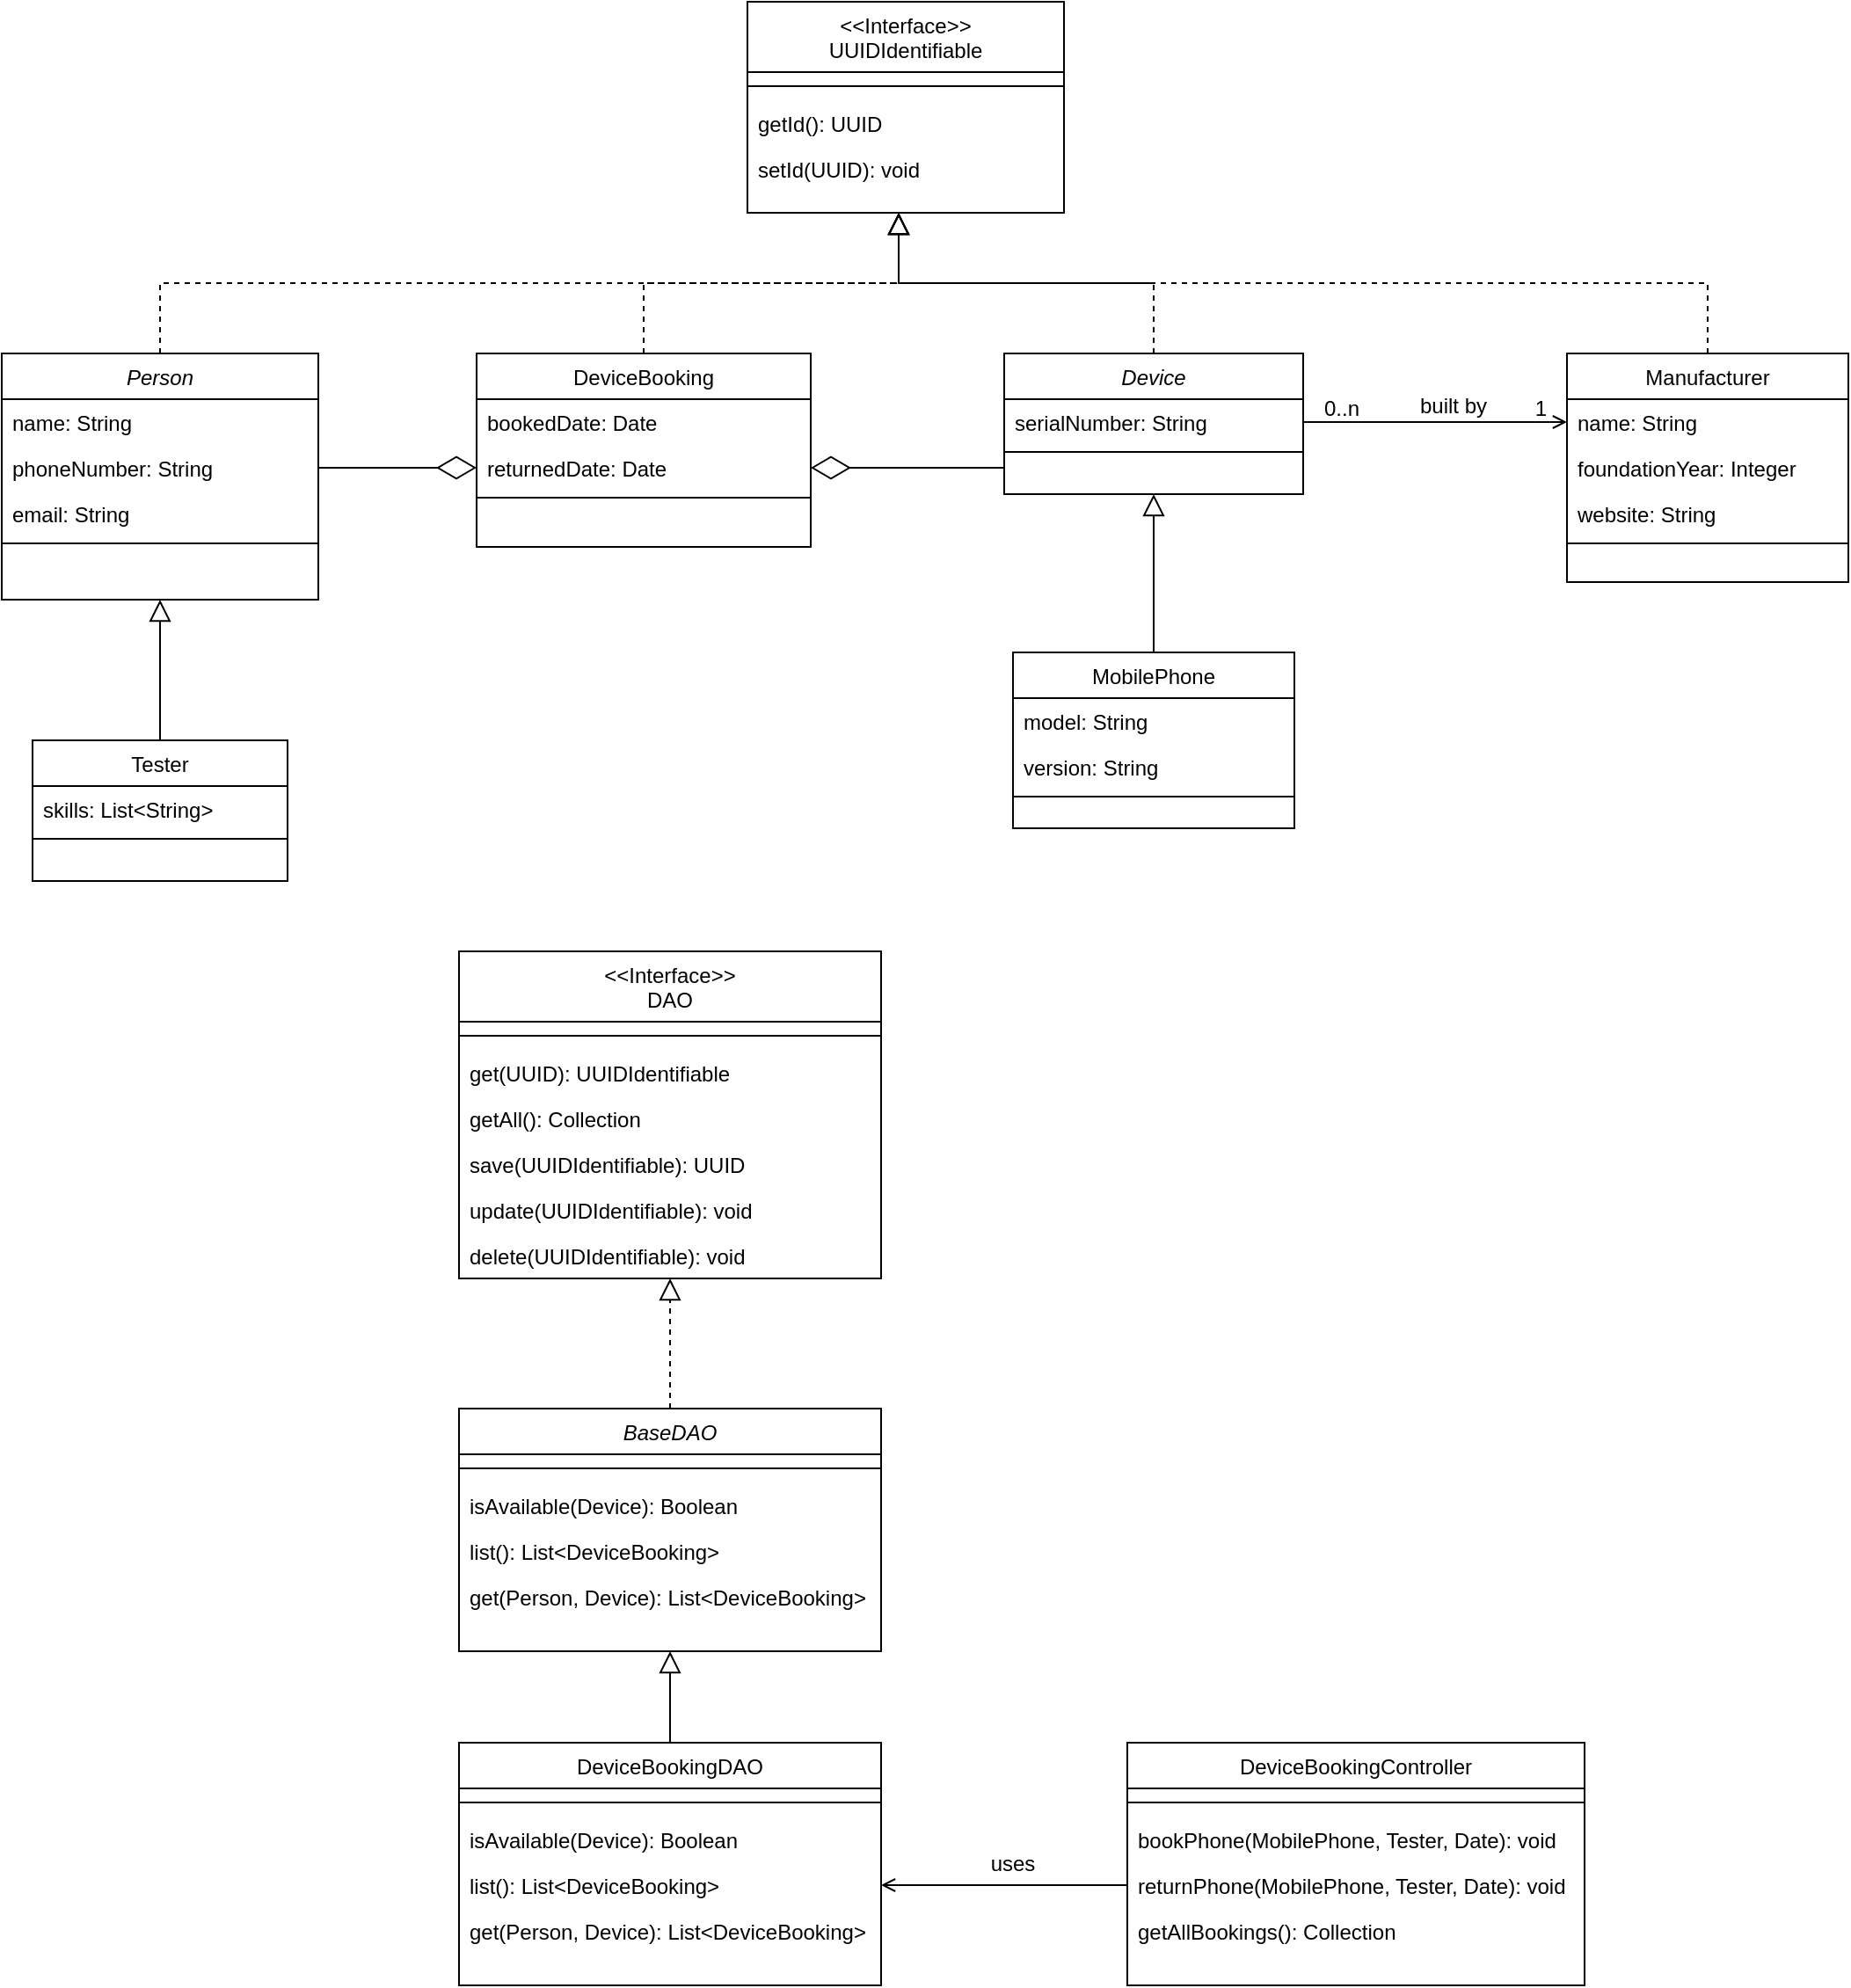 <mxfile version="21.1.1" type="device" pages="2">
  <diagram id="C5RBs43oDa-KdzZeNtuy" name="Class_Diagram">
    <mxGraphModel dx="2261" dy="1870" grid="1" gridSize="10" guides="1" tooltips="1" connect="1" arrows="1" fold="1" page="1" pageScale="1" pageWidth="827" pageHeight="1169" math="0" shadow="0">
      <root>
        <mxCell id="WIyWlLk6GJQsqaUBKTNV-0" />
        <mxCell id="WIyWlLk6GJQsqaUBKTNV-1" parent="WIyWlLk6GJQsqaUBKTNV-0" />
        <mxCell id="h2BbcWW6j0tYZHY_Klbc-6" value="Person" style="swimlane;fontStyle=2;align=center;verticalAlign=top;childLayout=stackLayout;horizontal=1;startSize=26;horizontalStack=0;resizeParent=1;resizeLast=0;collapsible=1;marginBottom=0;rounded=0;shadow=0;strokeWidth=1;" parent="WIyWlLk6GJQsqaUBKTNV-1" vertex="1">
          <mxGeometry x="-100" y="70" width="180" height="140" as="geometry">
            <mxRectangle x="230" y="140" width="160" height="26" as="alternateBounds" />
          </mxGeometry>
        </mxCell>
        <mxCell id="h2BbcWW6j0tYZHY_Klbc-7" value="name: String" style="text;align=left;verticalAlign=top;spacingLeft=4;spacingRight=4;overflow=hidden;rotatable=0;points=[[0,0.5],[1,0.5]];portConstraint=eastwest;fontStyle=0" parent="h2BbcWW6j0tYZHY_Klbc-6" vertex="1">
          <mxGeometry y="26" width="180" height="26" as="geometry" />
        </mxCell>
        <mxCell id="h2BbcWW6j0tYZHY_Klbc-8" value="phoneNumber: String" style="text;align=left;verticalAlign=top;spacingLeft=4;spacingRight=4;overflow=hidden;rotatable=0;points=[[0,0.5],[1,0.5]];portConstraint=eastwest;rounded=0;shadow=0;html=0;" parent="h2BbcWW6j0tYZHY_Klbc-6" vertex="1">
          <mxGeometry y="52" width="180" height="26" as="geometry" />
        </mxCell>
        <mxCell id="h2BbcWW6j0tYZHY_Klbc-9" value="email: String" style="text;align=left;verticalAlign=top;spacingLeft=4;spacingRight=4;overflow=hidden;rotatable=0;points=[[0,0.5],[1,0.5]];portConstraint=eastwest;rounded=0;shadow=0;html=0;" parent="h2BbcWW6j0tYZHY_Klbc-6" vertex="1">
          <mxGeometry y="78" width="180" height="26" as="geometry" />
        </mxCell>
        <mxCell id="h2BbcWW6j0tYZHY_Klbc-10" value="" style="line;html=1;strokeWidth=1;align=left;verticalAlign=middle;spacingTop=-1;spacingLeft=3;spacingRight=3;rotatable=0;labelPosition=right;points=[];portConstraint=eastwest;" parent="h2BbcWW6j0tYZHY_Klbc-6" vertex="1">
          <mxGeometry y="104" width="180" height="8" as="geometry" />
        </mxCell>
        <mxCell id="h2BbcWW6j0tYZHY_Klbc-12" value="Tester" style="swimlane;fontStyle=0;align=center;verticalAlign=top;childLayout=stackLayout;horizontal=1;startSize=26;horizontalStack=0;resizeParent=1;resizeLast=0;collapsible=1;marginBottom=0;rounded=0;shadow=0;strokeWidth=1;" parent="WIyWlLk6GJQsqaUBKTNV-1" vertex="1">
          <mxGeometry x="-82.5" y="290" width="145" height="80" as="geometry">
            <mxRectangle x="130" y="380" width="160" height="26" as="alternateBounds" />
          </mxGeometry>
        </mxCell>
        <mxCell id="h2BbcWW6j0tYZHY_Klbc-13" value="skills: List&lt;String&gt;" style="text;align=left;verticalAlign=top;spacingLeft=4;spacingRight=4;overflow=hidden;rotatable=0;points=[[0,0.5],[1,0.5]];portConstraint=eastwest;" parent="h2BbcWW6j0tYZHY_Klbc-12" vertex="1">
          <mxGeometry y="26" width="145" height="26" as="geometry" />
        </mxCell>
        <mxCell id="h2BbcWW6j0tYZHY_Klbc-15" value="" style="line;html=1;strokeWidth=1;align=left;verticalAlign=middle;spacingTop=-1;spacingLeft=3;spacingRight=3;rotatable=0;labelPosition=right;points=[];portConstraint=eastwest;" parent="h2BbcWW6j0tYZHY_Klbc-12" vertex="1">
          <mxGeometry y="52" width="145" height="8" as="geometry" />
        </mxCell>
        <mxCell id="h2BbcWW6j0tYZHY_Klbc-20" value="Device" style="swimlane;fontStyle=2;align=center;verticalAlign=top;childLayout=stackLayout;horizontal=1;startSize=26;horizontalStack=0;resizeParent=1;resizeLast=0;collapsible=1;marginBottom=0;rounded=0;shadow=0;strokeWidth=1;" parent="WIyWlLk6GJQsqaUBKTNV-1" vertex="1">
          <mxGeometry x="470" y="70" width="170" height="80" as="geometry">
            <mxRectangle x="550" y="140" width="160" height="26" as="alternateBounds" />
          </mxGeometry>
        </mxCell>
        <mxCell id="h2BbcWW6j0tYZHY_Klbc-21" value="serialNumber: String" style="text;align=left;verticalAlign=top;spacingLeft=4;spacingRight=4;overflow=hidden;rotatable=0;points=[[0,0.5],[1,0.5]];portConstraint=eastwest;" parent="h2BbcWW6j0tYZHY_Klbc-20" vertex="1">
          <mxGeometry y="26" width="170" height="26" as="geometry" />
        </mxCell>
        <mxCell id="h2BbcWW6j0tYZHY_Klbc-26" value="" style="line;html=1;strokeWidth=1;align=left;verticalAlign=middle;spacingTop=-1;spacingLeft=3;spacingRight=3;rotatable=0;labelPosition=right;points=[];portConstraint=eastwest;" parent="h2BbcWW6j0tYZHY_Klbc-20" vertex="1">
          <mxGeometry y="52" width="170" height="8" as="geometry" />
        </mxCell>
        <mxCell id="h2BbcWW6j0tYZHY_Klbc-29" value="" style="endArrow=block;endSize=10;endFill=0;shadow=0;strokeWidth=1;rounded=0;edgeStyle=elbowEdgeStyle;elbow=vertical;exitX=0.5;exitY=0;exitDx=0;exitDy=0;entryX=0.5;entryY=1;entryDx=0;entryDy=0;" parent="WIyWlLk6GJQsqaUBKTNV-1" source="h2BbcWW6j0tYZHY_Klbc-30" target="h2BbcWW6j0tYZHY_Klbc-20" edge="1">
          <mxGeometry width="160" relative="1" as="geometry">
            <mxPoint x="450" y="379" as="sourcePoint" />
            <mxPoint x="585.04" y="233.012" as="targetPoint" />
          </mxGeometry>
        </mxCell>
        <mxCell id="h2BbcWW6j0tYZHY_Klbc-30" value="MobilePhone" style="swimlane;fontStyle=0;align=center;verticalAlign=top;childLayout=stackLayout;horizontal=1;startSize=26;horizontalStack=0;resizeParent=1;resizeLast=0;collapsible=1;marginBottom=0;rounded=0;shadow=0;strokeWidth=1;" parent="WIyWlLk6GJQsqaUBKTNV-1" vertex="1">
          <mxGeometry x="475" y="240" width="160" height="100" as="geometry">
            <mxRectangle x="130" y="380" width="160" height="26" as="alternateBounds" />
          </mxGeometry>
        </mxCell>
        <mxCell id="h2BbcWW6j0tYZHY_Klbc-31" value="model: String" style="text;align=left;verticalAlign=top;spacingLeft=4;spacingRight=4;overflow=hidden;rotatable=0;points=[[0,0.5],[1,0.5]];portConstraint=eastwest;" parent="h2BbcWW6j0tYZHY_Klbc-30" vertex="1">
          <mxGeometry y="26" width="160" height="26" as="geometry" />
        </mxCell>
        <mxCell id="h2BbcWW6j0tYZHY_Klbc-35" value="version: String" style="text;align=left;verticalAlign=top;spacingLeft=4;spacingRight=4;overflow=hidden;rotatable=0;points=[[0,0.5],[1,0.5]];portConstraint=eastwest;" parent="h2BbcWW6j0tYZHY_Klbc-30" vertex="1">
          <mxGeometry y="52" width="160" height="26" as="geometry" />
        </mxCell>
        <mxCell id="h2BbcWW6j0tYZHY_Klbc-32" value="" style="line;html=1;strokeWidth=1;align=left;verticalAlign=middle;spacingTop=-1;spacingLeft=3;spacingRight=3;rotatable=0;labelPosition=right;points=[];portConstraint=eastwest;" parent="h2BbcWW6j0tYZHY_Klbc-30" vertex="1">
          <mxGeometry y="78" width="160" height="8" as="geometry" />
        </mxCell>
        <mxCell id="h2BbcWW6j0tYZHY_Klbc-36" value="Manufacturer" style="swimlane;fontStyle=0;align=center;verticalAlign=top;childLayout=stackLayout;horizontal=1;startSize=26;horizontalStack=0;resizeParent=1;resizeLast=0;collapsible=1;marginBottom=0;rounded=0;shadow=0;strokeWidth=1;" parent="WIyWlLk6GJQsqaUBKTNV-1" vertex="1">
          <mxGeometry x="790" y="70" width="160" height="130" as="geometry">
            <mxRectangle x="550" y="140" width="160" height="26" as="alternateBounds" />
          </mxGeometry>
        </mxCell>
        <mxCell id="h2BbcWW6j0tYZHY_Klbc-37" value="name: String" style="text;align=left;verticalAlign=top;spacingLeft=4;spacingRight=4;overflow=hidden;rotatable=0;points=[[0,0.5],[1,0.5]];portConstraint=eastwest;" parent="h2BbcWW6j0tYZHY_Klbc-36" vertex="1">
          <mxGeometry y="26" width="160" height="26" as="geometry" />
        </mxCell>
        <mxCell id="h2BbcWW6j0tYZHY_Klbc-38" value="foundationYear: Integer" style="text;align=left;verticalAlign=top;spacingLeft=4;spacingRight=4;overflow=hidden;rotatable=0;points=[[0,0.5],[1,0.5]];portConstraint=eastwest;rounded=0;shadow=0;html=0;" parent="h2BbcWW6j0tYZHY_Klbc-36" vertex="1">
          <mxGeometry y="52" width="160" height="26" as="geometry" />
        </mxCell>
        <mxCell id="h2BbcWW6j0tYZHY_Klbc-39" value="website: String" style="text;align=left;verticalAlign=top;spacingLeft=4;spacingRight=4;overflow=hidden;rotatable=0;points=[[0,0.5],[1,0.5]];portConstraint=eastwest;" parent="h2BbcWW6j0tYZHY_Klbc-36" vertex="1">
          <mxGeometry y="78" width="160" height="26" as="geometry" />
        </mxCell>
        <mxCell id="h2BbcWW6j0tYZHY_Klbc-40" value="" style="line;html=1;strokeWidth=1;align=left;verticalAlign=middle;spacingTop=-1;spacingLeft=3;spacingRight=3;rotatable=0;labelPosition=right;points=[];portConstraint=eastwest;" parent="h2BbcWW6j0tYZHY_Klbc-36" vertex="1">
          <mxGeometry y="104" width="160" height="8" as="geometry" />
        </mxCell>
        <mxCell id="h2BbcWW6j0tYZHY_Klbc-41" value="" style="endArrow=open;shadow=0;strokeWidth=1;rounded=0;endFill=1;edgeStyle=elbowEdgeStyle;elbow=vertical;exitX=1;exitY=0.5;exitDx=0;exitDy=0;entryX=0;entryY=0.5;entryDx=0;entryDy=0;" parent="WIyWlLk6GJQsqaUBKTNV-1" source="h2BbcWW6j0tYZHY_Klbc-21" target="h2BbcWW6j0tYZHY_Klbc-37" edge="1">
          <mxGeometry x="0.5" y="41" relative="1" as="geometry">
            <mxPoint x="514" y="110" as="sourcePoint" />
            <mxPoint x="642" y="110" as="targetPoint" />
            <mxPoint x="-40" y="32" as="offset" />
          </mxGeometry>
        </mxCell>
        <mxCell id="h2BbcWW6j0tYZHY_Klbc-42" value="0..n" style="resizable=0;align=left;verticalAlign=bottom;labelBackgroundColor=none;fontSize=12;" parent="h2BbcWW6j0tYZHY_Klbc-41" connectable="0" vertex="1">
          <mxGeometry x="-1" relative="1" as="geometry">
            <mxPoint x="10" y="1" as="offset" />
          </mxGeometry>
        </mxCell>
        <mxCell id="h2BbcWW6j0tYZHY_Klbc-43" value="1" style="resizable=0;align=right;verticalAlign=bottom;labelBackgroundColor=none;fontSize=12;" parent="h2BbcWW6j0tYZHY_Klbc-41" connectable="0" vertex="1">
          <mxGeometry x="1" relative="1" as="geometry">
            <mxPoint x="-10" y="1" as="offset" />
          </mxGeometry>
        </mxCell>
        <mxCell id="h2BbcWW6j0tYZHY_Klbc-44" value="built by" style="text;html=1;resizable=0;points=[];;align=center;verticalAlign=middle;labelBackgroundColor=none;rounded=0;shadow=0;strokeWidth=1;fontSize=12;" parent="h2BbcWW6j0tYZHY_Klbc-41" vertex="1" connectable="0">
          <mxGeometry x="0.5" y="49" relative="1" as="geometry">
            <mxPoint x="-28" y="40" as="offset" />
          </mxGeometry>
        </mxCell>
        <mxCell id="h2BbcWW6j0tYZHY_Klbc-45" value="" style="endArrow=block;endSize=10;endFill=0;shadow=0;strokeWidth=1;rounded=0;edgeStyle=elbowEdgeStyle;elbow=vertical;exitX=0.5;exitY=0;exitDx=0;exitDy=0;entryX=0.5;entryY=1;entryDx=0;entryDy=0;" parent="WIyWlLk6GJQsqaUBKTNV-1" source="h2BbcWW6j0tYZHY_Klbc-12" target="h2BbcWW6j0tYZHY_Klbc-6" edge="1">
          <mxGeometry width="160" relative="1" as="geometry">
            <mxPoint x="50" y="310" as="sourcePoint" />
            <mxPoint x="-10" y="340" as="targetPoint" />
          </mxGeometry>
        </mxCell>
        <mxCell id="h2BbcWW6j0tYZHY_Klbc-46" value="DeviceBooking" style="swimlane;fontStyle=0;align=center;verticalAlign=top;childLayout=stackLayout;horizontal=1;startSize=26;horizontalStack=0;resizeParent=1;resizeLast=0;collapsible=1;marginBottom=0;rounded=0;shadow=0;strokeWidth=1;" parent="WIyWlLk6GJQsqaUBKTNV-1" vertex="1">
          <mxGeometry x="170" y="70" width="190" height="110" as="geometry">
            <mxRectangle x="130" y="380" width="160" height="26" as="alternateBounds" />
          </mxGeometry>
        </mxCell>
        <mxCell id="h2BbcWW6j0tYZHY_Klbc-49" value="bookedDate: Date" style="text;align=left;verticalAlign=top;spacingLeft=4;spacingRight=4;overflow=hidden;rotatable=0;points=[[0,0.5],[1,0.5]];portConstraint=eastwest;" parent="h2BbcWW6j0tYZHY_Klbc-46" vertex="1">
          <mxGeometry y="26" width="190" height="26" as="geometry" />
        </mxCell>
        <mxCell id="h2BbcWW6j0tYZHY_Klbc-51" value="returnedDate: Date" style="text;align=left;verticalAlign=top;spacingLeft=4;spacingRight=4;overflow=hidden;rotatable=0;points=[[0,0.5],[1,0.5]];portConstraint=eastwest;" parent="h2BbcWW6j0tYZHY_Klbc-46" vertex="1">
          <mxGeometry y="52" width="190" height="26" as="geometry" />
        </mxCell>
        <mxCell id="h2BbcWW6j0tYZHY_Klbc-48" value="" style="line;html=1;strokeWidth=1;align=left;verticalAlign=middle;spacingTop=-1;spacingLeft=3;spacingRight=3;rotatable=0;labelPosition=right;points=[];portConstraint=eastwest;" parent="h2BbcWW6j0tYZHY_Klbc-46" vertex="1">
          <mxGeometry y="78" width="190" height="8" as="geometry" />
        </mxCell>
        <mxCell id="h2BbcWW6j0tYZHY_Klbc-58" value="" style="endArrow=none;html=1;rounded=0;entryX=0;entryY=0.5;entryDx=0;entryDy=0;exitX=1;exitY=0.5;exitDx=0;exitDy=0;startArrow=diamondThin;startFill=0;endSize=20;startSize=20;" parent="WIyWlLk6GJQsqaUBKTNV-1" source="h2BbcWW6j0tYZHY_Klbc-51" edge="1">
          <mxGeometry width="50" height="50" relative="1" as="geometry">
            <mxPoint x="270" y="140" as="sourcePoint" />
            <mxPoint x="470" y="135" as="targetPoint" />
          </mxGeometry>
        </mxCell>
        <mxCell id="h2BbcWW6j0tYZHY_Klbc-59" value="" style="endArrow=none;html=1;rounded=0;entryX=1;entryY=0.5;entryDx=0;entryDy=0;exitX=0;exitY=0.5;exitDx=0;exitDy=0;startArrow=diamondThin;startFill=0;endSize=20;startSize=20;" parent="WIyWlLk6GJQsqaUBKTNV-1" source="h2BbcWW6j0tYZHY_Klbc-51" target="h2BbcWW6j0tYZHY_Klbc-8" edge="1">
          <mxGeometry width="50" height="50" relative="1" as="geometry">
            <mxPoint x="120" y="260" as="sourcePoint" />
            <mxPoint x="230" y="260" as="targetPoint" />
          </mxGeometry>
        </mxCell>
        <mxCell id="h2BbcWW6j0tYZHY_Klbc-70" value="DeviceBookingDAO" style="swimlane;fontStyle=0;align=center;verticalAlign=top;childLayout=stackLayout;horizontal=1;startSize=26;horizontalStack=0;resizeParent=1;resizeLast=0;collapsible=1;marginBottom=0;rounded=0;shadow=0;strokeWidth=1;" parent="WIyWlLk6GJQsqaUBKTNV-1" vertex="1">
          <mxGeometry x="160" y="860" width="240" height="138" as="geometry">
            <mxRectangle x="130" y="380" width="160" height="26" as="alternateBounds" />
          </mxGeometry>
        </mxCell>
        <mxCell id="h2BbcWW6j0tYZHY_Klbc-73" value="" style="line;html=1;strokeWidth=1;align=left;verticalAlign=middle;spacingTop=-1;spacingLeft=3;spacingRight=3;rotatable=0;labelPosition=right;points=[];portConstraint=eastwest;" parent="h2BbcWW6j0tYZHY_Klbc-70" vertex="1">
          <mxGeometry y="26" width="240" height="16" as="geometry" />
        </mxCell>
        <mxCell id="h2BbcWW6j0tYZHY_Klbc-74" value="isAvailable(Device): Boolean" style="text;align=left;verticalAlign=top;spacingLeft=4;spacingRight=4;overflow=hidden;rotatable=0;points=[[0,0.5],[1,0.5]];portConstraint=eastwest;" parent="h2BbcWW6j0tYZHY_Klbc-70" vertex="1">
          <mxGeometry y="42" width="240" height="26" as="geometry" />
        </mxCell>
        <mxCell id="h2BbcWW6j0tYZHY_Klbc-75" value="list(): List&lt;DeviceBooking&gt;" style="text;align=left;verticalAlign=top;spacingLeft=4;spacingRight=4;overflow=hidden;rotatable=0;points=[[0,0.5],[1,0.5]];portConstraint=eastwest;" parent="h2BbcWW6j0tYZHY_Klbc-70" vertex="1">
          <mxGeometry y="68" width="240" height="26" as="geometry" />
        </mxCell>
        <mxCell id="h2BbcWW6j0tYZHY_Klbc-87" value="get(Person, Device): List&lt;DeviceBooking&gt;" style="text;align=left;verticalAlign=top;spacingLeft=4;spacingRight=4;overflow=hidden;rotatable=0;points=[[0,0.5],[1,0.5]];portConstraint=eastwest;" parent="h2BbcWW6j0tYZHY_Klbc-70" vertex="1">
          <mxGeometry y="94" width="240" height="26" as="geometry" />
        </mxCell>
        <mxCell id="h2BbcWW6j0tYZHY_Klbc-76" value="DeviceBookingController" style="swimlane;fontStyle=0;align=center;verticalAlign=top;childLayout=stackLayout;horizontal=1;startSize=26;horizontalStack=0;resizeParent=1;resizeLast=0;collapsible=1;marginBottom=0;rounded=0;shadow=0;strokeWidth=1;" parent="WIyWlLk6GJQsqaUBKTNV-1" vertex="1">
          <mxGeometry x="540" y="860" width="260" height="138" as="geometry">
            <mxRectangle x="130" y="380" width="160" height="26" as="alternateBounds" />
          </mxGeometry>
        </mxCell>
        <mxCell id="h2BbcWW6j0tYZHY_Klbc-77" value="" style="line;html=1;strokeWidth=1;align=left;verticalAlign=middle;spacingTop=-1;spacingLeft=3;spacingRight=3;rotatable=0;labelPosition=right;points=[];portConstraint=eastwest;" parent="h2BbcWW6j0tYZHY_Klbc-76" vertex="1">
          <mxGeometry y="26" width="260" height="16" as="geometry" />
        </mxCell>
        <mxCell id="h2BbcWW6j0tYZHY_Klbc-78" value="bookPhone(MobilePhone, Tester, Date): void" style="text;align=left;verticalAlign=top;spacingLeft=4;spacingRight=4;overflow=hidden;rotatable=0;points=[[0,0.5],[1,0.5]];portConstraint=eastwest;" parent="h2BbcWW6j0tYZHY_Klbc-76" vertex="1">
          <mxGeometry y="42" width="260" height="26" as="geometry" />
        </mxCell>
        <mxCell id="h2BbcWW6j0tYZHY_Klbc-79" value="returnPhone(MobilePhone, Tester, Date): void" style="text;align=left;verticalAlign=top;spacingLeft=4;spacingRight=4;overflow=hidden;rotatable=0;points=[[0,0.5],[1,0.5]];portConstraint=eastwest;" parent="h2BbcWW6j0tYZHY_Klbc-76" vertex="1">
          <mxGeometry y="68" width="260" height="26" as="geometry" />
        </mxCell>
        <mxCell id="h2BbcWW6j0tYZHY_Klbc-104" value="getAllBookings(): Collection" style="text;align=left;verticalAlign=top;spacingLeft=4;spacingRight=4;overflow=hidden;rotatable=0;points=[[0,0.5],[1,0.5]];portConstraint=eastwest;" parent="h2BbcWW6j0tYZHY_Klbc-76" vertex="1">
          <mxGeometry y="94" width="260" height="26" as="geometry" />
        </mxCell>
        <mxCell id="h2BbcWW6j0tYZHY_Klbc-88" value="BaseDAO" style="swimlane;fontStyle=2;align=center;verticalAlign=top;childLayout=stackLayout;horizontal=1;startSize=26;horizontalStack=0;resizeParent=1;resizeLast=0;collapsible=1;marginBottom=0;rounded=0;shadow=0;strokeWidth=1;" parent="WIyWlLk6GJQsqaUBKTNV-1" vertex="1">
          <mxGeometry x="160" y="670" width="240" height="138" as="geometry">
            <mxRectangle x="130" y="380" width="160" height="26" as="alternateBounds" />
          </mxGeometry>
        </mxCell>
        <mxCell id="h2BbcWW6j0tYZHY_Klbc-89" value="" style="line;html=1;strokeWidth=1;align=left;verticalAlign=middle;spacingTop=-1;spacingLeft=3;spacingRight=3;rotatable=0;labelPosition=right;points=[];portConstraint=eastwest;" parent="h2BbcWW6j0tYZHY_Klbc-88" vertex="1">
          <mxGeometry y="26" width="240" height="16" as="geometry" />
        </mxCell>
        <mxCell id="h2BbcWW6j0tYZHY_Klbc-90" value="isAvailable(Device): Boolean" style="text;align=left;verticalAlign=top;spacingLeft=4;spacingRight=4;overflow=hidden;rotatable=0;points=[[0,0.5],[1,0.5]];portConstraint=eastwest;" parent="h2BbcWW6j0tYZHY_Klbc-88" vertex="1">
          <mxGeometry y="42" width="240" height="26" as="geometry" />
        </mxCell>
        <mxCell id="h2BbcWW6j0tYZHY_Klbc-91" value="list(): List&lt;DeviceBooking&gt;" style="text;align=left;verticalAlign=top;spacingLeft=4;spacingRight=4;overflow=hidden;rotatable=0;points=[[0,0.5],[1,0.5]];portConstraint=eastwest;" parent="h2BbcWW6j0tYZHY_Klbc-88" vertex="1">
          <mxGeometry y="68" width="240" height="26" as="geometry" />
        </mxCell>
        <mxCell id="h2BbcWW6j0tYZHY_Klbc-92" value="get(Person, Device): List&lt;DeviceBooking&gt;" style="text;align=left;verticalAlign=top;spacingLeft=4;spacingRight=4;overflow=hidden;rotatable=0;points=[[0,0.5],[1,0.5]];portConstraint=eastwest;" parent="h2BbcWW6j0tYZHY_Klbc-88" vertex="1">
          <mxGeometry y="94" width="240" height="26" as="geometry" />
        </mxCell>
        <mxCell id="h2BbcWW6j0tYZHY_Klbc-93" value="&lt;&lt;Interface&gt;&gt;&#xa;DAO" style="swimlane;fontStyle=0;align=center;verticalAlign=top;childLayout=stackLayout;horizontal=1;startSize=40;horizontalStack=0;resizeParent=1;resizeLast=0;collapsible=1;marginBottom=0;rounded=0;shadow=0;strokeWidth=1;" parent="WIyWlLk6GJQsqaUBKTNV-1" vertex="1">
          <mxGeometry x="160" y="410" width="240" height="186" as="geometry">
            <mxRectangle x="130" y="380" width="160" height="26" as="alternateBounds" />
          </mxGeometry>
        </mxCell>
        <mxCell id="h2BbcWW6j0tYZHY_Klbc-94" value="" style="line;html=1;strokeWidth=1;align=left;verticalAlign=middle;spacingTop=-1;spacingLeft=3;spacingRight=3;rotatable=0;labelPosition=right;points=[];portConstraint=eastwest;" parent="h2BbcWW6j0tYZHY_Klbc-93" vertex="1">
          <mxGeometry y="40" width="240" height="16" as="geometry" />
        </mxCell>
        <mxCell id="h2BbcWW6j0tYZHY_Klbc-95" value="get(UUID): UUIDIdentifiable" style="text;align=left;verticalAlign=top;spacingLeft=4;spacingRight=4;overflow=hidden;rotatable=0;points=[[0,0.5],[1,0.5]];portConstraint=eastwest;" parent="h2BbcWW6j0tYZHY_Klbc-93" vertex="1">
          <mxGeometry y="56" width="240" height="26" as="geometry" />
        </mxCell>
        <mxCell id="h2BbcWW6j0tYZHY_Klbc-96" value="getAll(): Collection" style="text;align=left;verticalAlign=top;spacingLeft=4;spacingRight=4;overflow=hidden;rotatable=0;points=[[0,0.5],[1,0.5]];portConstraint=eastwest;" parent="h2BbcWW6j0tYZHY_Klbc-93" vertex="1">
          <mxGeometry y="82" width="240" height="26" as="geometry" />
        </mxCell>
        <mxCell id="h2BbcWW6j0tYZHY_Klbc-97" value="save(UUIDIdentifiable): UUID" style="text;align=left;verticalAlign=top;spacingLeft=4;spacingRight=4;overflow=hidden;rotatable=0;points=[[0,0.5],[1,0.5]];portConstraint=eastwest;" parent="h2BbcWW6j0tYZHY_Klbc-93" vertex="1">
          <mxGeometry y="108" width="240" height="26" as="geometry" />
        </mxCell>
        <mxCell id="h2BbcWW6j0tYZHY_Klbc-98" value="update(UUIDIdentifiable): void" style="text;align=left;verticalAlign=top;spacingLeft=4;spacingRight=4;overflow=hidden;rotatable=0;points=[[0,0.5],[1,0.5]];portConstraint=eastwest;" parent="h2BbcWW6j0tYZHY_Klbc-93" vertex="1">
          <mxGeometry y="134" width="240" height="26" as="geometry" />
        </mxCell>
        <mxCell id="h2BbcWW6j0tYZHY_Klbc-99" value="delete(UUIDIdentifiable): void" style="text;align=left;verticalAlign=top;spacingLeft=4;spacingRight=4;overflow=hidden;rotatable=0;points=[[0,0.5],[1,0.5]];portConstraint=eastwest;" parent="h2BbcWW6j0tYZHY_Klbc-93" vertex="1">
          <mxGeometry y="160" width="240" height="26" as="geometry" />
        </mxCell>
        <mxCell id="h2BbcWW6j0tYZHY_Klbc-100" value="" style="endArrow=block;endSize=10;endFill=0;shadow=0;strokeWidth=1;rounded=0;edgeStyle=elbowEdgeStyle;elbow=vertical;dashed=1;exitX=0.5;exitY=0;exitDx=0;exitDy=0;" parent="WIyWlLk6GJQsqaUBKTNV-1" source="h2BbcWW6j0tYZHY_Klbc-88" target="h2BbcWW6j0tYZHY_Klbc-99" edge="1">
          <mxGeometry width="160" relative="1" as="geometry">
            <mxPoint x="130" y="660" as="sourcePoint" />
            <mxPoint x="129.5" y="555" as="targetPoint" />
          </mxGeometry>
        </mxCell>
        <mxCell id="h2BbcWW6j0tYZHY_Klbc-101" value="" style="endArrow=block;endSize=10;endFill=0;shadow=0;strokeWidth=1;rounded=0;edgeStyle=elbowEdgeStyle;elbow=vertical;entryX=0.5;entryY=1;entryDx=0;entryDy=0;exitX=0.5;exitY=0;exitDx=0;exitDy=0;" parent="WIyWlLk6GJQsqaUBKTNV-1" source="h2BbcWW6j0tYZHY_Klbc-70" target="h2BbcWW6j0tYZHY_Klbc-88" edge="1">
          <mxGeometry width="160" relative="1" as="geometry">
            <mxPoint x="280" y="850" as="sourcePoint" />
            <mxPoint x="35" y="510" as="targetPoint" />
          </mxGeometry>
        </mxCell>
        <mxCell id="h2BbcWW6j0tYZHY_Klbc-102" value="" style="endArrow=none;html=1;rounded=0;entryX=0;entryY=0.5;entryDx=0;entryDy=0;exitX=1;exitY=0.5;exitDx=0;exitDy=0;startArrow=open;startFill=0;" parent="WIyWlLk6GJQsqaUBKTNV-1" source="h2BbcWW6j0tYZHY_Klbc-75" target="h2BbcWW6j0tYZHY_Klbc-79" edge="1">
          <mxGeometry width="50" height="50" relative="1" as="geometry">
            <mxPoint x="440" y="720" as="sourcePoint" />
            <mxPoint x="490" y="670" as="targetPoint" />
          </mxGeometry>
        </mxCell>
        <mxCell id="h2BbcWW6j0tYZHY_Klbc-105" value="uses" style="text;html=1;strokeColor=none;fillColor=none;align=center;verticalAlign=middle;whiteSpace=wrap;rounded=0;" parent="WIyWlLk6GJQsqaUBKTNV-1" vertex="1">
          <mxGeometry x="450" y="919" width="50" height="20" as="geometry" />
        </mxCell>
        <mxCell id="h2BbcWW6j0tYZHY_Klbc-106" value="&lt;&lt;Interface&gt;&gt;&#xa;UUIDIdentifiable" style="swimlane;fontStyle=0;align=center;verticalAlign=top;childLayout=stackLayout;horizontal=1;startSize=40;horizontalStack=0;resizeParent=1;resizeLast=0;collapsible=1;marginBottom=0;rounded=0;shadow=0;strokeWidth=1;" parent="WIyWlLk6GJQsqaUBKTNV-1" vertex="1">
          <mxGeometry x="324" y="-130" width="180" height="120" as="geometry">
            <mxRectangle x="130" y="380" width="160" height="26" as="alternateBounds" />
          </mxGeometry>
        </mxCell>
        <mxCell id="h2BbcWW6j0tYZHY_Klbc-107" value="" style="line;html=1;strokeWidth=1;align=left;verticalAlign=middle;spacingTop=-1;spacingLeft=3;spacingRight=3;rotatable=0;labelPosition=right;points=[];portConstraint=eastwest;" parent="h2BbcWW6j0tYZHY_Klbc-106" vertex="1">
          <mxGeometry y="40" width="180" height="16" as="geometry" />
        </mxCell>
        <mxCell id="h2BbcWW6j0tYZHY_Klbc-108" value="getId(): UUID" style="text;align=left;verticalAlign=top;spacingLeft=4;spacingRight=4;overflow=hidden;rotatable=0;points=[[0,0.5],[1,0.5]];portConstraint=eastwest;" parent="h2BbcWW6j0tYZHY_Klbc-106" vertex="1">
          <mxGeometry y="56" width="180" height="26" as="geometry" />
        </mxCell>
        <mxCell id="h2BbcWW6j0tYZHY_Klbc-109" value="setId(UUID): void" style="text;align=left;verticalAlign=top;spacingLeft=4;spacingRight=4;overflow=hidden;rotatable=0;points=[[0,0.5],[1,0.5]];portConstraint=eastwest;" parent="h2BbcWW6j0tYZHY_Klbc-106" vertex="1">
          <mxGeometry y="82" width="180" height="26" as="geometry" />
        </mxCell>
        <mxCell id="h2BbcWW6j0tYZHY_Klbc-113" value="" style="endArrow=block;endSize=10;endFill=0;shadow=0;strokeWidth=1;rounded=0;edgeStyle=elbowEdgeStyle;elbow=vertical;dashed=1;exitX=0.5;exitY=0;exitDx=0;exitDy=0;" parent="WIyWlLk6GJQsqaUBKTNV-1" source="h2BbcWW6j0tYZHY_Klbc-6" edge="1">
          <mxGeometry width="160" relative="1" as="geometry">
            <mxPoint x="10" y="44" as="sourcePoint" />
            <mxPoint x="410" y="-10" as="targetPoint" />
          </mxGeometry>
        </mxCell>
        <mxCell id="h2BbcWW6j0tYZHY_Klbc-114" value="" style="endArrow=block;endSize=10;endFill=0;shadow=0;strokeWidth=1;rounded=0;edgeStyle=elbowEdgeStyle;elbow=vertical;dashed=1;exitX=0.5;exitY=0;exitDx=0;exitDy=0;" parent="WIyWlLk6GJQsqaUBKTNV-1" source="h2BbcWW6j0tYZHY_Klbc-46" edge="1">
          <mxGeometry width="160" relative="1" as="geometry">
            <mxPoint y="80" as="sourcePoint" />
            <mxPoint x="410" y="-10" as="targetPoint" />
          </mxGeometry>
        </mxCell>
        <mxCell id="h2BbcWW6j0tYZHY_Klbc-115" value="" style="endArrow=block;endSize=10;endFill=0;shadow=0;strokeWidth=1;rounded=0;edgeStyle=elbowEdgeStyle;elbow=vertical;dashed=1;exitX=0.5;exitY=0;exitDx=0;exitDy=0;" parent="WIyWlLk6GJQsqaUBKTNV-1" source="h2BbcWW6j0tYZHY_Klbc-20" edge="1">
          <mxGeometry width="160" relative="1" as="geometry">
            <mxPoint x="560" y="60" as="sourcePoint" />
            <mxPoint x="410" y="-10" as="targetPoint" />
          </mxGeometry>
        </mxCell>
        <mxCell id="h2BbcWW6j0tYZHY_Klbc-116" value="" style="endArrow=block;endSize=10;endFill=0;shadow=0;strokeWidth=1;rounded=0;edgeStyle=elbowEdgeStyle;elbow=vertical;dashed=1;exitX=0.5;exitY=0;exitDx=0;exitDy=0;" parent="WIyWlLk6GJQsqaUBKTNV-1" source="h2BbcWW6j0tYZHY_Klbc-36" edge="1">
          <mxGeometry width="160" relative="1" as="geometry">
            <mxPoint x="860" y="60" as="sourcePoint" />
            <mxPoint x="410" y="-10" as="targetPoint" />
          </mxGeometry>
        </mxCell>
      </root>
    </mxGraphModel>
  </diagram>
  <diagram id="7iqTqtKs_7SYZei9gz7K" name="Sequence_Diagram">
    <mxGraphModel dx="1434" dy="701" grid="1" gridSize="10" guides="1" tooltips="1" connect="1" arrows="1" fold="1" page="1" pageScale="1" pageWidth="827" pageHeight="1169" math="0" shadow="0">
      <root>
        <mxCell id="0" />
        <mxCell id="1" parent="0" />
        <mxCell id="iUU69-LXTmvOOB8eKDQA-1" value=":App" style="shape=umlLifeline;perimeter=lifelinePerimeter;whiteSpace=wrap;html=1;container=0;dropTarget=0;collapsible=0;recursiveResize=0;outlineConnect=0;portConstraint=eastwest;newEdgeStyle={&quot;edgeStyle&quot;:&quot;elbowEdgeStyle&quot;,&quot;elbow&quot;:&quot;vertical&quot;,&quot;curved&quot;:0,&quot;rounded&quot;:0};" vertex="1" parent="1">
          <mxGeometry x="180" y="150" width="140" height="300" as="geometry" />
        </mxCell>
        <mxCell id="iUU69-LXTmvOOB8eKDQA-2" value="" style="html=1;points=[];perimeter=orthogonalPerimeter;outlineConnect=0;targetShapes=umlLifeline;portConstraint=eastwest;newEdgeStyle={&quot;edgeStyle&quot;:&quot;elbowEdgeStyle&quot;,&quot;elbow&quot;:&quot;vertical&quot;,&quot;curved&quot;:0,&quot;rounded&quot;:0};" vertex="1" parent="iUU69-LXTmvOOB8eKDQA-1">
          <mxGeometry x="45" y="70" width="10" height="190" as="geometry" />
        </mxCell>
        <mxCell id="iUU69-LXTmvOOB8eKDQA-3" value="start" style="html=1;verticalAlign=bottom;startArrow=oval;endArrow=block;startSize=8;edgeStyle=elbowEdgeStyle;elbow=vertical;curved=0;rounded=0;" edge="1" parent="iUU69-LXTmvOOB8eKDQA-1" target="iUU69-LXTmvOOB8eKDQA-2">
          <mxGeometry relative="1" as="geometry">
            <mxPoint x="-40" y="70" as="sourcePoint" />
          </mxGeometry>
        </mxCell>
        <mxCell id="iUU69-LXTmvOOB8eKDQA-5" value=":DeviceBookingController" style="shape=umlLifeline;perimeter=lifelinePerimeter;whiteSpace=wrap;html=1;container=0;dropTarget=0;collapsible=0;recursiveResize=0;outlineConnect=0;portConstraint=eastwest;newEdgeStyle={&quot;edgeStyle&quot;:&quot;elbowEdgeStyle&quot;,&quot;elbow&quot;:&quot;vertical&quot;,&quot;curved&quot;:0,&quot;rounded&quot;:0};" vertex="1" parent="1">
          <mxGeometry x="414" y="150" width="140" height="300" as="geometry" />
        </mxCell>
        <mxCell id="iUU69-LXTmvOOB8eKDQA-6" value="" style="html=1;points=[];perimeter=orthogonalPerimeter;outlineConnect=0;targetShapes=umlLifeline;portConstraint=eastwest;newEdgeStyle={&quot;edgeStyle&quot;:&quot;elbowEdgeStyle&quot;,&quot;elbow&quot;:&quot;vertical&quot;,&quot;curved&quot;:0,&quot;rounded&quot;:0};" vertex="1" parent="iUU69-LXTmvOOB8eKDQA-5">
          <mxGeometry x="45" y="80" width="10" height="170" as="geometry" />
        </mxCell>
        <mxCell id="iUU69-LXTmvOOB8eKDQA-7" value="bookPhone (MobilePhone, Tester, Date)" style="html=1;verticalAlign=bottom;endArrow=block;edgeStyle=elbowEdgeStyle;elbow=vertical;curved=0;rounded=0;" edge="1" parent="1" source="iUU69-LXTmvOOB8eKDQA-2" target="iUU69-LXTmvOOB8eKDQA-6">
          <mxGeometry relative="1" as="geometry">
            <mxPoint x="285" y="240" as="sourcePoint" />
            <Array as="points">
              <mxPoint x="270" y="230" />
            </Array>
            <mxPoint as="offset" />
          </mxGeometry>
        </mxCell>
        <mxCell id="iUU69-LXTmvOOB8eKDQA-11" value=":DeviceBookingDAO" style="shape=umlLifeline;perimeter=lifelinePerimeter;whiteSpace=wrap;html=1;container=0;dropTarget=0;collapsible=0;recursiveResize=0;outlineConnect=0;portConstraint=eastwest;newEdgeStyle={&quot;edgeStyle&quot;:&quot;elbowEdgeStyle&quot;,&quot;elbow&quot;:&quot;vertical&quot;,&quot;curved&quot;:0,&quot;rounded&quot;:0};" vertex="1" parent="1">
          <mxGeometry x="620" y="150" width="140" height="300" as="geometry" />
        </mxCell>
        <mxCell id="iUU69-LXTmvOOB8eKDQA-12" value="" style="html=1;points=[];perimeter=orthogonalPerimeter;outlineConnect=0;targetShapes=umlLifeline;portConstraint=eastwest;newEdgeStyle={&quot;edgeStyle&quot;:&quot;elbowEdgeStyle&quot;,&quot;elbow&quot;:&quot;vertical&quot;,&quot;curved&quot;:0,&quot;rounded&quot;:0};" vertex="1" parent="iUU69-LXTmvOOB8eKDQA-11">
          <mxGeometry x="45" y="80" width="10" height="170" as="geometry" />
        </mxCell>
        <mxCell id="iUU69-LXTmvOOB8eKDQA-13" value="save (DeviceBooking)" style="html=1;verticalAlign=bottom;endArrow=block;edgeStyle=elbowEdgeStyle;elbow=vertical;curved=0;rounded=0;" edge="1" parent="1" target="iUU69-LXTmvOOB8eKDQA-12">
          <mxGeometry relative="1" as="geometry">
            <mxPoint x="470" y="240" as="sourcePoint" />
            <Array as="points">
              <mxPoint x="555" y="240" />
            </Array>
            <mxPoint x="660" y="240" as="targetPoint" />
          </mxGeometry>
        </mxCell>
        <mxCell id="iUU69-LXTmvOOB8eKDQA-15" value=":InMemoryDatabase" style="shape=umlLifeline;perimeter=lifelinePerimeter;whiteSpace=wrap;html=1;container=0;dropTarget=0;collapsible=0;recursiveResize=0;outlineConnect=0;portConstraint=eastwest;newEdgeStyle={&quot;edgeStyle&quot;:&quot;elbowEdgeStyle&quot;,&quot;elbow&quot;:&quot;vertical&quot;,&quot;curved&quot;:0,&quot;rounded&quot;:0};" vertex="1" parent="1">
          <mxGeometry x="810" y="150" width="140" height="300" as="geometry" />
        </mxCell>
        <mxCell id="iUU69-LXTmvOOB8eKDQA-16" value="" style="html=1;points=[];perimeter=orthogonalPerimeter;outlineConnect=0;targetShapes=umlLifeline;portConstraint=eastwest;newEdgeStyle={&quot;edgeStyle&quot;:&quot;elbowEdgeStyle&quot;,&quot;elbow&quot;:&quot;vertical&quot;,&quot;curved&quot;:0,&quot;rounded&quot;:0};" vertex="1" parent="iUU69-LXTmvOOB8eKDQA-15">
          <mxGeometry x="45" y="80" width="10" height="170" as="geometry" />
        </mxCell>
        <mxCell id="iUU69-LXTmvOOB8eKDQA-17" value="list.put(DeviceBooking)" style="html=1;verticalAlign=bottom;endArrow=block;edgeStyle=elbowEdgeStyle;elbow=horizontal;curved=0;rounded=0;" edge="1" parent="1" target="iUU69-LXTmvOOB8eKDQA-16">
          <mxGeometry relative="1" as="geometry">
            <mxPoint x="680" y="250" as="sourcePoint" />
            <Array as="points">
              <mxPoint x="800" y="250" />
            </Array>
            <mxPoint x="850" y="250" as="targetPoint" />
          </mxGeometry>
        </mxCell>
        <mxCell id="iUU69-LXTmvOOB8eKDQA-19" value="return" style="html=1;verticalAlign=bottom;endArrow=open;dashed=1;endSize=8;edgeStyle=elbowEdgeStyle;elbow=vertical;curved=0;rounded=0;" edge="1" parent="1" source="iUU69-LXTmvOOB8eKDQA-16" target="iUU69-LXTmvOOB8eKDQA-12">
          <mxGeometry relative="1" as="geometry">
            <mxPoint x="580" y="280" as="targetPoint" />
            <Array as="points">
              <mxPoint x="760" y="280" />
              <mxPoint x="675" y="280" />
            </Array>
            <mxPoint x="854" y="280" as="sourcePoint" />
          </mxGeometry>
        </mxCell>
        <mxCell id="iUU69-LXTmvOOB8eKDQA-20" value="return" style="html=1;verticalAlign=bottom;endArrow=open;dashed=1;endSize=8;edgeStyle=elbowEdgeStyle;elbow=vertical;curved=0;rounded=0;" edge="1" parent="1" source="iUU69-LXTmvOOB8eKDQA-12" target="iUU69-LXTmvOOB8eKDQA-6">
          <mxGeometry relative="1" as="geometry">
            <mxPoint x="510" y="310" as="targetPoint" />
            <Array as="points">
              <mxPoint x="610" y="300" />
              <mxPoint x="595" y="310" />
              <mxPoint x="510" y="310" />
            </Array>
            <mxPoint x="690" y="310" as="sourcePoint" />
          </mxGeometry>
        </mxCell>
        <mxCell id="iUU69-LXTmvOOB8eKDQA-21" value="return" style="html=1;verticalAlign=bottom;endArrow=open;dashed=1;endSize=8;edgeStyle=elbowEdgeStyle;elbow=vertical;curved=0;rounded=0;" edge="1" parent="1" target="iUU69-LXTmvOOB8eKDQA-2">
          <mxGeometry relative="1" as="geometry">
            <mxPoint x="270" y="320" as="targetPoint" />
            <Array as="points">
              <mxPoint x="411" y="320" />
              <mxPoint x="396" y="330" />
              <mxPoint x="311" y="330" />
            </Array>
            <mxPoint x="460" y="320" as="sourcePoint" />
          </mxGeometry>
        </mxCell>
      </root>
    </mxGraphModel>
  </diagram>
</mxfile>
